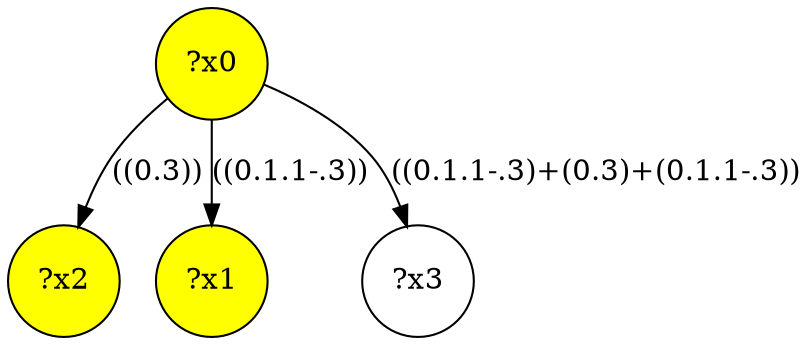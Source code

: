 digraph g {
	x0 [fillcolor="yellow", style="filled," shape=circle, label="?x0"];
	x2 [fillcolor="yellow", style="filled," shape=circle, label="?x2"];
	x1 [fillcolor="yellow", style="filled," shape=circle, label="?x1"];
	x0 -> x1 [label="((0.1.1-.3))"];
	x0 -> x2 [label="((0.3))"];
	x3 [shape=circle, label="?x3"];
	x0 -> x3 [label="((0.1.1-.3)+(0.3)+(0.1.1-.3))"];
}

